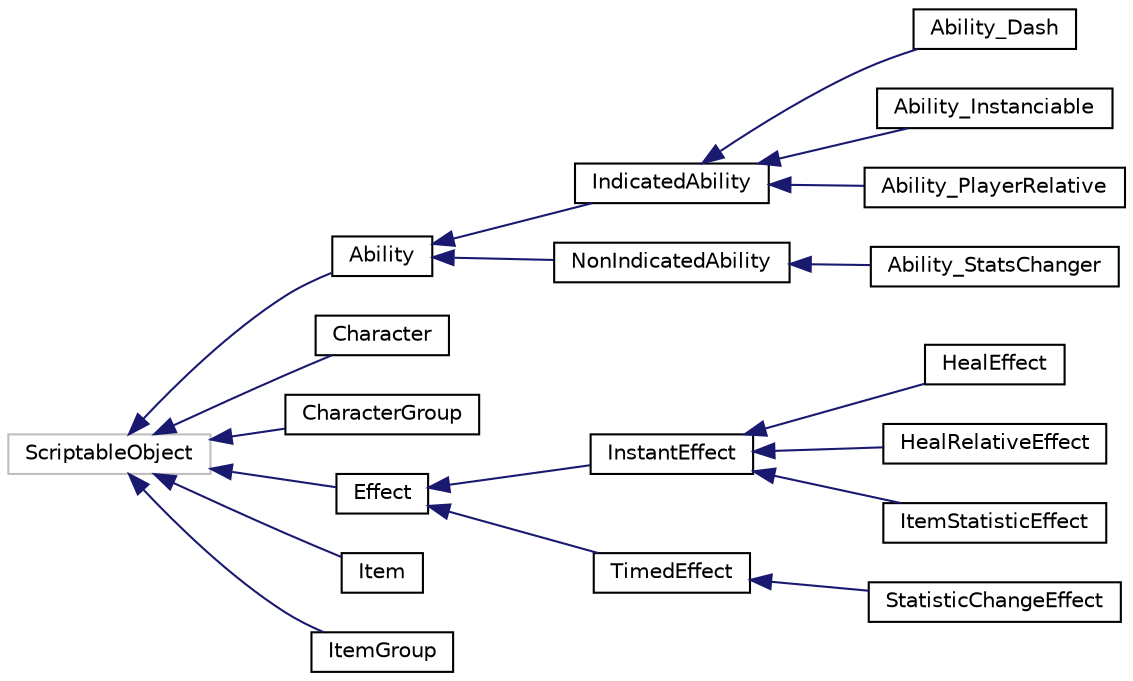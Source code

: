digraph "Jerarquia Gràfica de la Classe"
{
 // INTERACTIVE_SVG=YES
 // LATEX_PDF_SIZE
  edge [fontname="Helvetica",fontsize="10",labelfontname="Helvetica",labelfontsize="10"];
  node [fontname="Helvetica",fontsize="10",shape=record];
  rankdir="LR";
  Node77 [label="ScriptableObject",height=0.2,width=0.4,color="grey75", fillcolor="white", style="filled",tooltip=" "];
  Node77 -> Node0 [dir="back",color="midnightblue",fontsize="10",style="solid",fontname="Helvetica"];
  Node0 [label="Ability",height=0.2,width=0.4,color="black", fillcolor="white", style="filled",URL="$class_ability.html",tooltip="Base abstract class for an Ability."];
  Node0 -> Node1 [dir="back",color="midnightblue",fontsize="10",style="solid",fontname="Helvetica"];
  Node1 [label="IndicatedAbility",height=0.2,width=0.4,color="black", fillcolor="white", style="filled",URL="$class_indicated_ability.html",tooltip="Encapsulador de les Ability que han de mostrar l'indicador"];
  Node1 -> Node2 [dir="back",color="midnightblue",fontsize="10",style="solid",fontname="Helvetica"];
  Node2 [label="Ability_Dash",height=0.2,width=0.4,color="black", fillcolor="white", style="filled",URL="$class_ability___dash.html",tooltip=" "];
  Node1 -> Node3 [dir="back",color="midnightblue",fontsize="10",style="solid",fontname="Helvetica"];
  Node3 [label="Ability_Instanciable",height=0.2,width=0.4,color="black", fillcolor="white", style="filled",URL="$class_ability___instanciable.html",tooltip=" "];
  Node1 -> Node4 [dir="back",color="midnightblue",fontsize="10",style="solid",fontname="Helvetica"];
  Node4 [label="Ability_PlayerRelative",height=0.2,width=0.4,color="black", fillcolor="white", style="filled",URL="$class_ability___player_relative.html",tooltip=" "];
  Node0 -> Node5 [dir="back",color="midnightblue",fontsize="10",style="solid",fontname="Helvetica"];
  Node5 [label="NonIndicatedAbility",height=0.2,width=0.4,color="black", fillcolor="white", style="filled",URL="$class_non_indicated_ability.html",tooltip="Encapsulador de les Ability que NO han de mostrar cap indicador."];
  Node5 -> Node6 [dir="back",color="midnightblue",fontsize="10",style="solid",fontname="Helvetica"];
  Node6 [label="Ability_StatsChanger",height=0.2,width=0.4,color="black", fillcolor="white", style="filled",URL="$class_ability___stats_changer.html",tooltip=" "];
  Node77 -> Node85 [dir="back",color="midnightblue",fontsize="10",style="solid",fontname="Helvetica"];
  Node85 [label="Character",height=0.2,width=0.4,color="black", fillcolor="white", style="filled",URL="$class_character.html",tooltip=" "];
  Node77 -> Node86 [dir="back",color="midnightblue",fontsize="10",style="solid",fontname="Helvetica"];
  Node86 [label="CharacterGroup",height=0.2,width=0.4,color="black", fillcolor="white", style="filled",URL="$class_character_group.html",tooltip=" "];
  Node77 -> Node87 [dir="back",color="midnightblue",fontsize="10",style="solid",fontname="Helvetica"];
  Node87 [label="Effect",height=0.2,width=0.4,color="black", fillcolor="white", style="filled",URL="$class_effect.html",tooltip="Abstract base info container class for an Effect."];
  Node87 -> Node88 [dir="back",color="midnightblue",fontsize="10",style="solid",fontname="Helvetica"];
  Node88 [label="InstantEffect",height=0.2,width=0.4,color="black", fillcolor="white", style="filled",URL="$class_instant_effect.html",tooltip="InstantEffect és un encapsulador per tots els Effect que s'executen de forma instantània."];
  Node88 -> Node89 [dir="back",color="midnightblue",fontsize="10",style="solid",fontname="Helvetica"];
  Node89 [label="HealEffect",height=0.2,width=0.4,color="black", fillcolor="white", style="filled",URL="$class_heal_effect.html",tooltip=" "];
  Node88 -> Node90 [dir="back",color="midnightblue",fontsize="10",style="solid",fontname="Helvetica"];
  Node90 [label="HealRelativeEffect",height=0.2,width=0.4,color="black", fillcolor="white", style="filled",URL="$class_heal_relative_effect.html",tooltip=" "];
  Node88 -> Node91 [dir="back",color="midnightblue",fontsize="10",style="solid",fontname="Helvetica"];
  Node91 [label="ItemStatisticEffect",height=0.2,width=0.4,color="black", fillcolor="white", style="filled",URL="$class_item_statistic_effect.html",tooltip=" "];
  Node87 -> Node92 [dir="back",color="midnightblue",fontsize="10",style="solid",fontname="Helvetica"];
  Node92 [label="TimedEffect",height=0.2,width=0.4,color="black", fillcolor="white", style="filled",URL="$class_timed_effect.html",tooltip="TimedEffect és un encapsulador per tots els Effect que NO s'executen de forma instantània."];
  Node92 -> Node93 [dir="back",color="midnightblue",fontsize="10",style="solid",fontname="Helvetica"];
  Node93 [label="StatisticChangeEffect",height=0.2,width=0.4,color="black", fillcolor="white", style="filled",URL="$class_statistic_change_effect.html",tooltip=" "];
  Node77 -> Node94 [dir="back",color="midnightblue",fontsize="10",style="solid",fontname="Helvetica"];
  Node94 [label="Item",height=0.2,width=0.4,color="black", fillcolor="white", style="filled",URL="$class_item.html",tooltip="Base class for an Item"];
  Node77 -> Node95 [dir="back",color="midnightblue",fontsize="10",style="solid",fontname="Helvetica"];
  Node95 [label="ItemGroup",height=0.2,width=0.4,color="black", fillcolor="white", style="filled",URL="$class_item_group.html",tooltip=" "];
}
